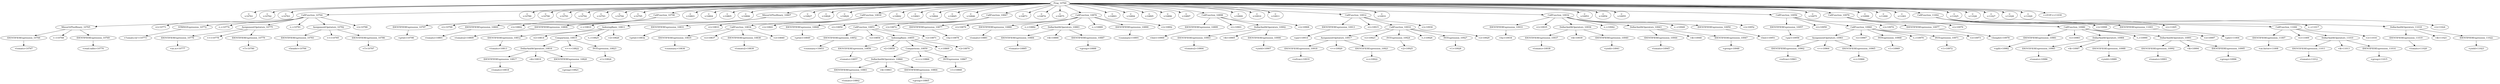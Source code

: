digraph {

"Prog_10760"->"<
>10761";
"Prog_10760"->"<
>10762";
"Prog_10760"->"<
>10763";
"Prog_10760"->"CallFunction_10764";
"CallFunction_10764"->"MinusOrPlusBinary_10765";
"MinusOrPlusBinary_10765"->"IDENTIFIERExpression_10766";
"IDENTIFIERExpression_10766"->"<tomato>10767";
"MinusOrPlusBinary_10765"->"<->10768";
"MinusOrPlusBinary_10765"->"IDENTIFIERExpression_10769";
"IDENTIFIERExpression_10769"->"<read.table>10770";
"CallFunction_10764"->"<(>10771";
"CallFunction_10764"->"STRINGExpression_10772";
"STRINGExpression_10772"->"<'tomato.txt'>10773";
"CallFunction_10764"->"<,>10774";
"CallFunction_10764"->"AssignmentOpetators_10775";
"AssignmentOpetators_10775"->"IDENTIFIERExpression_10776";
"IDENTIFIERExpression_10776"->"<as.is>10777";
"AssignmentOpetators_10775"->"<=>10778";
"AssignmentOpetators_10775"->"IDENTIFIERExpression_10779";
"IDENTIFIERExpression_10779"->"<T>10780";
"CallFunction_10764"->"<,>10781";
"CallFunction_10764"->"AssignmentOpetators_10782";
"AssignmentOpetators_10782"->"IDENTIFIERExpression_10783";
"IDENTIFIERExpression_10783"->"<header>10784";
"AssignmentOpetators_10782"->"<=>10785";
"AssignmentOpetators_10782"->"IDENTIFIERExpression_10786";
"IDENTIFIERExpression_10786"->"<T>10787";
"CallFunction_10764"->"<)>10788";
"Prog_10760"->"<
>10789";
"Prog_10760"->"<
>10790";
"Prog_10760"->"<
>10791";
"Prog_10760"->"<
>10792";
"Prog_10760"->"<
>10793";
"Prog_10760"->"<
>10794";
"Prog_10760"->"<
>10795";
"Prog_10760"->"CallFunction_10796";
"CallFunction_10796"->"IDENTIFIERExpression_10797";
"IDENTIFIERExpression_10797"->"<print>10798";
"CallFunction_10796"->"<(>10799";
"CallFunction_10796"->"IDENTIFIERExpression_10800";
"IDENTIFIERExpression_10800"->"<tomato>10801";
"CallFunction_10796"->"<)>10802";
"Prog_10760"->"<
>10803";
"Prog_10760"->"<
>10804";
"Prog_10760"->"<
>10805";
"Prog_10760"->"<
>10806";
"Prog_10760"->"MinusOrPlusBinary_10807";
"MinusOrPlusBinary_10807"->"IDENTIFIERExpression_10808";
"IDENTIFIERExpression_10808"->"<tomato2>10809";
"MinusOrPlusBinary_10807"->"<->10810";
"MinusOrPlusBinary_10807"->"IndexingBasic_10811";
"IndexingBasic_10811"->"IDENTIFIERExpression_10812";
"IDENTIFIERExpression_10812"->"<tomato>10813";
"IndexingBasic_10811"->"<[>10814";
"IndexingBasic_10811"->"Comparisons_10815";
"Comparisons_10815"->"DollarAndAtOperators_10816";
"DollarAndAtOperators_10816"->"IDENTIFIERExpression_10817";
"IDENTIFIERExpression_10817"->"<tomato>10818";
"DollarAndAtOperators_10816"->"<$>10819";
"DollarAndAtOperators_10816"->"IDENTIFIERExpression_10820";
"IDENTIFIERExpression_10820"->"<group>10821";
"Comparisons_10815"->"<==>10822";
"Comparisons_10815"->"INTExpression_10823";
"INTExpression_10823"->"<1>10824";
"IndexingBasic_10811"->"<,>10825";
"IndexingBasic_10811"->"<]>10826";
"Prog_10760"->"<
>10827";
"Prog_10760"->"<
>10828";
"Prog_10760"->"<
>10829";
"Prog_10760"->"CallFunction_10830";
"CallFunction_10830"->"IDENTIFIERExpression_10831";
"IDENTIFIERExpression_10831"->"<print>10832";
"CallFunction_10830"->"<(>10833";
"CallFunction_10830"->"CallFunction_10834";
"CallFunction_10834"->"IDENTIFIERExpression_10835";
"IDENTIFIERExpression_10835"->"<summary>10836";
"CallFunction_10834"->"<(>10837";
"CallFunction_10834"->"IDENTIFIERExpression_10838";
"IDENTIFIERExpression_10838"->"<tomato2>10839";
"CallFunction_10834"->"<)>10840";
"CallFunction_10830"->"<)>10841";
"Prog_10760"->"<
>10842";
"Prog_10760"->"<
>10843";
"Prog_10760"->"<
>10844";
"Prog_10760"->"<
>10845";
"Prog_10760"->"<
>10846";
"Prog_10760"->"CallFunction_10847";
"CallFunction_10847"->"IDENTIFIERExpression_10848";
"IDENTIFIERExpression_10848"->"<print>10849";
"CallFunction_10847"->"<(>10850";
"CallFunction_10847"->"CallFunction_10851";
"CallFunction_10851"->"IDENTIFIERExpression_10852";
"IDENTIFIERExpression_10852"->"<summary>10853";
"CallFunction_10851"->"<(>10854";
"CallFunction_10851"->"IndexingBasic_10855";
"IndexingBasic_10855"->"IDENTIFIERExpression_10856";
"IDENTIFIERExpression_10856"->"<tomato>10857";
"IndexingBasic_10855"->"<[>10858";
"IndexingBasic_10855"->"Comparisons_10859";
"Comparisons_10859"->"DollarAndAtOperators_10860";
"DollarAndAtOperators_10860"->"IDENTIFIERExpression_10861";
"IDENTIFIERExpression_10861"->"<tomato>10862";
"DollarAndAtOperators_10860"->"<$>10863";
"DollarAndAtOperators_10860"->"IDENTIFIERExpression_10864";
"IDENTIFIERExpression_10864"->"<group>10865";
"Comparisons_10859"->"<==>10866";
"Comparisons_10859"->"INTExpression_10867";
"INTExpression_10867"->"<1>10868";
"IndexingBasic_10855"->"<,>10869";
"IndexingBasic_10855"->"<]>10870";
"CallFunction_10851"->"<)>10871";
"CallFunction_10847"->"<)>10872";
"Prog_10760"->"<
>10873";
"Prog_10760"->"<
>10874";
"Prog_10760"->"<
>10875";
"Prog_10760"->"CallFunction_10876";
"CallFunction_10876"->"IDENTIFIERExpression_10877";
"IDENTIFIERExpression_10877"->"<by>10878";
"CallFunction_10876"->"<(>10879";
"CallFunction_10876"->"IDENTIFIERExpression_10880";
"IDENTIFIERExpression_10880"->"<tomato>10881";
"CallFunction_10876"->"<,>10882";
"CallFunction_10876"->"DollarAndAtOperators_10883";
"DollarAndAtOperators_10883"->"IDENTIFIERExpression_10884";
"IDENTIFIERExpression_10884"->"<tomato>10885";
"DollarAndAtOperators_10883"->"<$>10886";
"DollarAndAtOperators_10883"->"IDENTIFIERExpression_10887";
"IDENTIFIERExpression_10887"->"<group>10888";
"CallFunction_10876"->"<,>10889";
"CallFunction_10876"->"IDENTIFIERExpression_10890";
"IDENTIFIERExpression_10890"->"<summary>10891";
"CallFunction_10876"->"<)>10892";
"Prog_10760"->"<
>10893";
"Prog_10760"->"<
>10894";
"Prog_10760"->"<
>10895";
"Prog_10760"->"<
>10896";
"Prog_10760"->"<
>10897";
"Prog_10760"->"CallFunction_10898";
"CallFunction_10898"->"IDENTIFIERExpression_10899";
"IDENTIFIERExpression_10899"->"<hist>10900";
"CallFunction_10898"->"<(>10901";
"CallFunction_10898"->"DollarAndAtOperators_10902";
"DollarAndAtOperators_10902"->"IDENTIFIERExpression_10903";
"IDENTIFIERExpression_10903"->"<tomato2>10904";
"DollarAndAtOperators_10902"->"<$>10905";
"DollarAndAtOperators_10902"->"IDENTIFIERExpression_10906";
"IDENTIFIERExpression_10906"->"<yield>10907";
"CallFunction_10898"->"<)>10908";
"Prog_10760"->"<
>10909";
"Prog_10760"->"<
>10910";
"Prog_10760"->"<
>10911";
"Prog_10760"->"CallFunction_10912";
"CallFunction_10912"->"IDENTIFIERExpression_10913";
"IDENTIFIERExpression_10913"->"<par>10914";
"CallFunction_10912"->"<(>10915";
"CallFunction_10912"->"CallFunction_10916";
"CallFunction_10916"->"AssignmentOpetators_10917";
"AssignmentOpetators_10917"->"IDENTIFIERExpression_10918";
"IDENTIFIERExpression_10918"->"<mfrow>10919";
"AssignmentOpetators_10917"->"<=>10920";
"AssignmentOpetators_10917"->"IDENTIFIERExpression_10921";
"IDENTIFIERExpression_10921"->"<c>10922";
"CallFunction_10916"->"<(>10923";
"CallFunction_10916"->"INTExpression_10924";
"INTExpression_10924"->"<2>10925";
"CallFunction_10916"->"<,>10926";
"CallFunction_10916"->"INTExpression_10927";
"INTExpression_10927"->"<1>10928";
"CallFunction_10916"->"<)>10929";
"CallFunction_10912"->"<)>10930";
"Prog_10760"->"<
>10931";
"Prog_10760"->"CallFunction_10932";
"CallFunction_10932"->"IDENTIFIERExpression_10933";
"IDENTIFIERExpression_10933"->"<by>10934";
"CallFunction_10932"->"<(>10935";
"CallFunction_10932"->"DollarAndAtOperators_10936";
"DollarAndAtOperators_10936"->"IDENTIFIERExpression_10937";
"IDENTIFIERExpression_10937"->"<tomato>10938";
"DollarAndAtOperators_10936"->"<$>10939";
"DollarAndAtOperators_10936"->"IDENTIFIERExpression_10940";
"IDENTIFIERExpression_10940"->"<yield>10941";
"CallFunction_10932"->"<,>10942";
"CallFunction_10932"->"DollarAndAtOperators_10943";
"DollarAndAtOperators_10943"->"IDENTIFIERExpression_10944";
"IDENTIFIERExpression_10944"->"<tomato>10945";
"DollarAndAtOperators_10943"->"<$>10946";
"DollarAndAtOperators_10943"->"IDENTIFIERExpression_10947";
"IDENTIFIERExpression_10947"->"<group>10948";
"CallFunction_10932"->"<,>10949";
"CallFunction_10932"->"IDENTIFIERExpression_10950";
"IDENTIFIERExpression_10950"->"<hist>10951";
"CallFunction_10932"->"<)>10952";
"Prog_10760"->"<
>10953";
"Prog_10760"->"<
>10954";
"Prog_10760"->"<
>10955";
"Prog_10760"->"CallFunction_10956";
"CallFunction_10956"->"IDENTIFIERExpression_10957";
"IDENTIFIERExpression_10957"->"<par>10958";
"CallFunction_10956"->"<(>10959";
"CallFunction_10956"->"CallFunction_10960";
"CallFunction_10960"->"AssignmentOpetators_10961";
"AssignmentOpetators_10961"->"IDENTIFIERExpression_10962";
"IDENTIFIERExpression_10962"->"<mfrow>10963";
"AssignmentOpetators_10961"->"<=>10964";
"AssignmentOpetators_10961"->"IDENTIFIERExpression_10965";
"IDENTIFIERExpression_10965"->"<c>10966";
"CallFunction_10960"->"<(>10967";
"CallFunction_10960"->"INTExpression_10968";
"INTExpression_10968"->"<1>10969";
"CallFunction_10960"->"<,>10970";
"CallFunction_10960"->"INTExpression_10971";
"INTExpression_10971"->"<1>10972";
"CallFunction_10960"->"<)>10973";
"CallFunction_10956"->"<)>10974";
"Prog_10760"->"<
>10975";
"Prog_10760"->"CallFunction_10976";
"CallFunction_10976"->"IDENTIFIERExpression_10977";
"IDENTIFIERExpression_10977"->"<boxplot>10978";
"CallFunction_10976"->"<(>10979";
"CallFunction_10976"->"CallFunction_10980";
"CallFunction_10980"->"IDENTIFIERExpression_10981";
"IDENTIFIERExpression_10981"->"<split>10982";
"CallFunction_10980"->"<(>10983";
"CallFunction_10980"->"DollarAndAtOperators_10984";
"DollarAndAtOperators_10984"->"IDENTIFIERExpression_10985";
"IDENTIFIERExpression_10985"->"<tomato>10986";
"DollarAndAtOperators_10984"->"<$>10987";
"DollarAndAtOperators_10984"->"IDENTIFIERExpression_10988";
"IDENTIFIERExpression_10988"->"<yield>10989";
"CallFunction_10980"->"<,>10990";
"CallFunction_10980"->"DollarAndAtOperators_10991";
"DollarAndAtOperators_10991"->"IDENTIFIERExpression_10992";
"IDENTIFIERExpression_10992"->"<tomato>10993";
"DollarAndAtOperators_10991"->"<$>10994";
"DollarAndAtOperators_10991"->"IDENTIFIERExpression_10995";
"IDENTIFIERExpression_10995"->"<group>10996";
"CallFunction_10980"->"<)>10997";
"CallFunction_10976"->"<)>10998";
"Prog_10760"->"<
>10999";
"Prog_10760"->"<
>11000";
"Prog_10760"->"<
>11001";
"Prog_10760"->"CallFunction_11002";
"CallFunction_11002"->"IDENTIFIERExpression_11003";
"IDENTIFIERExpression_11003"->"<plot>11004";
"CallFunction_11002"->"<(>11005";
"CallFunction_11002"->"CallFunction_11006";
"CallFunction_11006"->"IDENTIFIERExpression_11007";
"IDENTIFIERExpression_11007"->"<as.factor>11008";
"CallFunction_11006"->"<(>11009";
"CallFunction_11006"->"DollarAndAtOperators_11010";
"DollarAndAtOperators_11010"->"IDENTIFIERExpression_11011";
"IDENTIFIERExpression_11011"->"<tomato>11012";
"DollarAndAtOperators_11010"->"<$>11013";
"DollarAndAtOperators_11010"->"IDENTIFIERExpression_11014";
"IDENTIFIERExpression_11014"->"<group>11015";
"CallFunction_11006"->"<)>11016";
"CallFunction_11002"->"<,>11017";
"CallFunction_11002"->"DollarAndAtOperators_11018";
"DollarAndAtOperators_11018"->"IDENTIFIERExpression_11019";
"IDENTIFIERExpression_11019"->"<tomato>11020";
"DollarAndAtOperators_11018"->"<$>11021";
"DollarAndAtOperators_11018"->"IDENTIFIERExpression_11022";
"IDENTIFIERExpression_11022"->"<yield>11023";
"CallFunction_11002"->"<)>11024";
"Prog_10760"->"<
>11025";
"Prog_10760"->"<
>11026";
"Prog_10760"->"<
>11027";
"Prog_10760"->"<
>11028";
"Prog_10760"->"<
>11029";
"Prog_10760"->"<<EOF>>11030";
}
